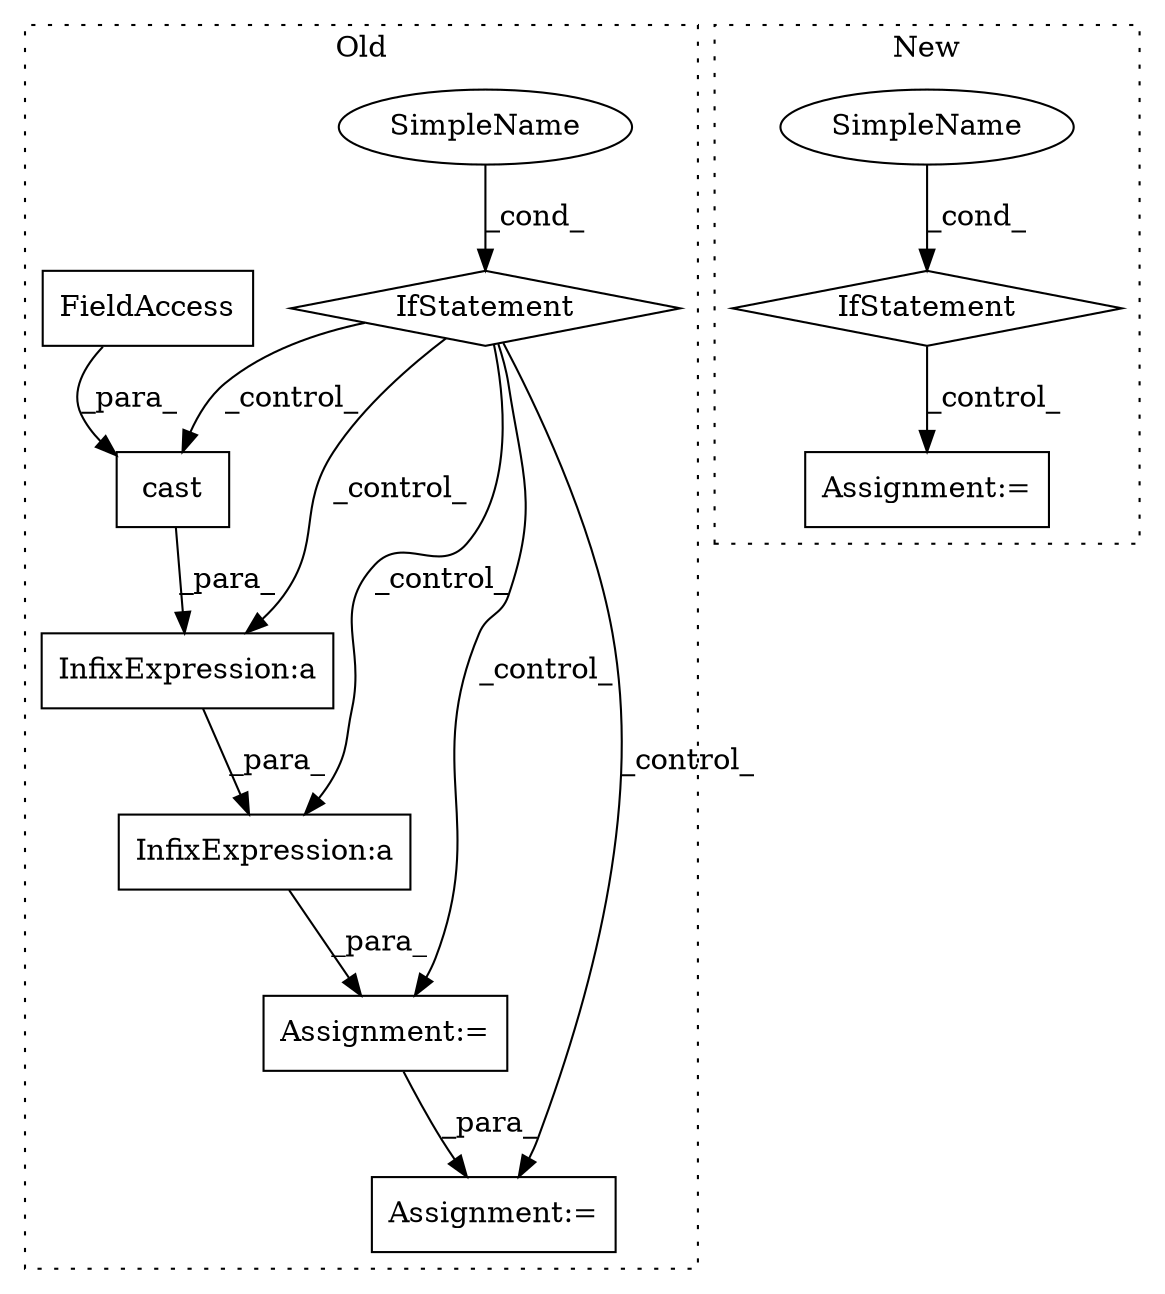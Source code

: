digraph G {
subgraph cluster0 {
1 [label="cast" a="32" s="1552,1596" l="5,1" shape="box"];
3 [label="Assignment:=" a="7" s="1526" l="1" shape="box"];
6 [label="Assignment:=" a="7" s="1628" l="2" shape="box"];
7 [label="FieldAccess" a="22" s="1572" l="24" shape="box"];
8 [label="InfixExpression:a" a="27" s="1532" l="3" shape="box"];
9 [label="InfixExpression:a" a="27" s="1598" l="3" shape="box"];
10 [label="SimpleName" a="42" s="1497" l="14" shape="ellipse"];
11 [label="IfStatement" a="25" s="1493,1511" l="4,2" shape="diamond"];
label = "Old";
style="dotted";
}
subgraph cluster1 {
2 [label="IfStatement" a="25" s="1832,1858" l="4,2" shape="diamond"];
4 [label="Assignment:=" a="7" s="1879" l="1" shape="box"];
5 [label="SimpleName" a="42" s="" l="" shape="ellipse"];
label = "New";
style="dotted";
}
1 -> 8 [label="_para_"];
2 -> 4 [label="_control_"];
3 -> 6 [label="_para_"];
5 -> 2 [label="_cond_"];
7 -> 1 [label="_para_"];
8 -> 9 [label="_para_"];
9 -> 3 [label="_para_"];
10 -> 11 [label="_cond_"];
11 -> 8 [label="_control_"];
11 -> 3 [label="_control_"];
11 -> 1 [label="_control_"];
11 -> 6 [label="_control_"];
11 -> 9 [label="_control_"];
}